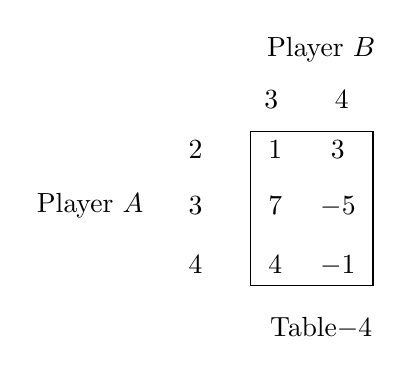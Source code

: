 \begin{tikzpicture}
    \matrix [matrix of math nodes,row sep=0.25cm,column sep=0.25cm] (m) {
        \; 1 & 3  \; \\
        \; 7 & -5 \; \\
        \; 4 & -1 \; \\
    };
    \draw (m-1-1.north west) rectangle (m-3-2.south east);
    \node[above=1 cm] at (m-1-2.west)(upp) {Player $B$};
    \node[left=1.5 cm] at (m-2-1) {Player $A$};

    \foreach \x in {1,...,2} \node[above=.4 cm] at (m-1-\x) {\the\numexpr\x+2};
    \foreach \x in {1,...,3} \node[left=.75 cm] at (m-\x-1) {\the\numexpr\x+1};
    \node[below=3 cm of upp] {Table$-$4};
\end{tikzpicture}